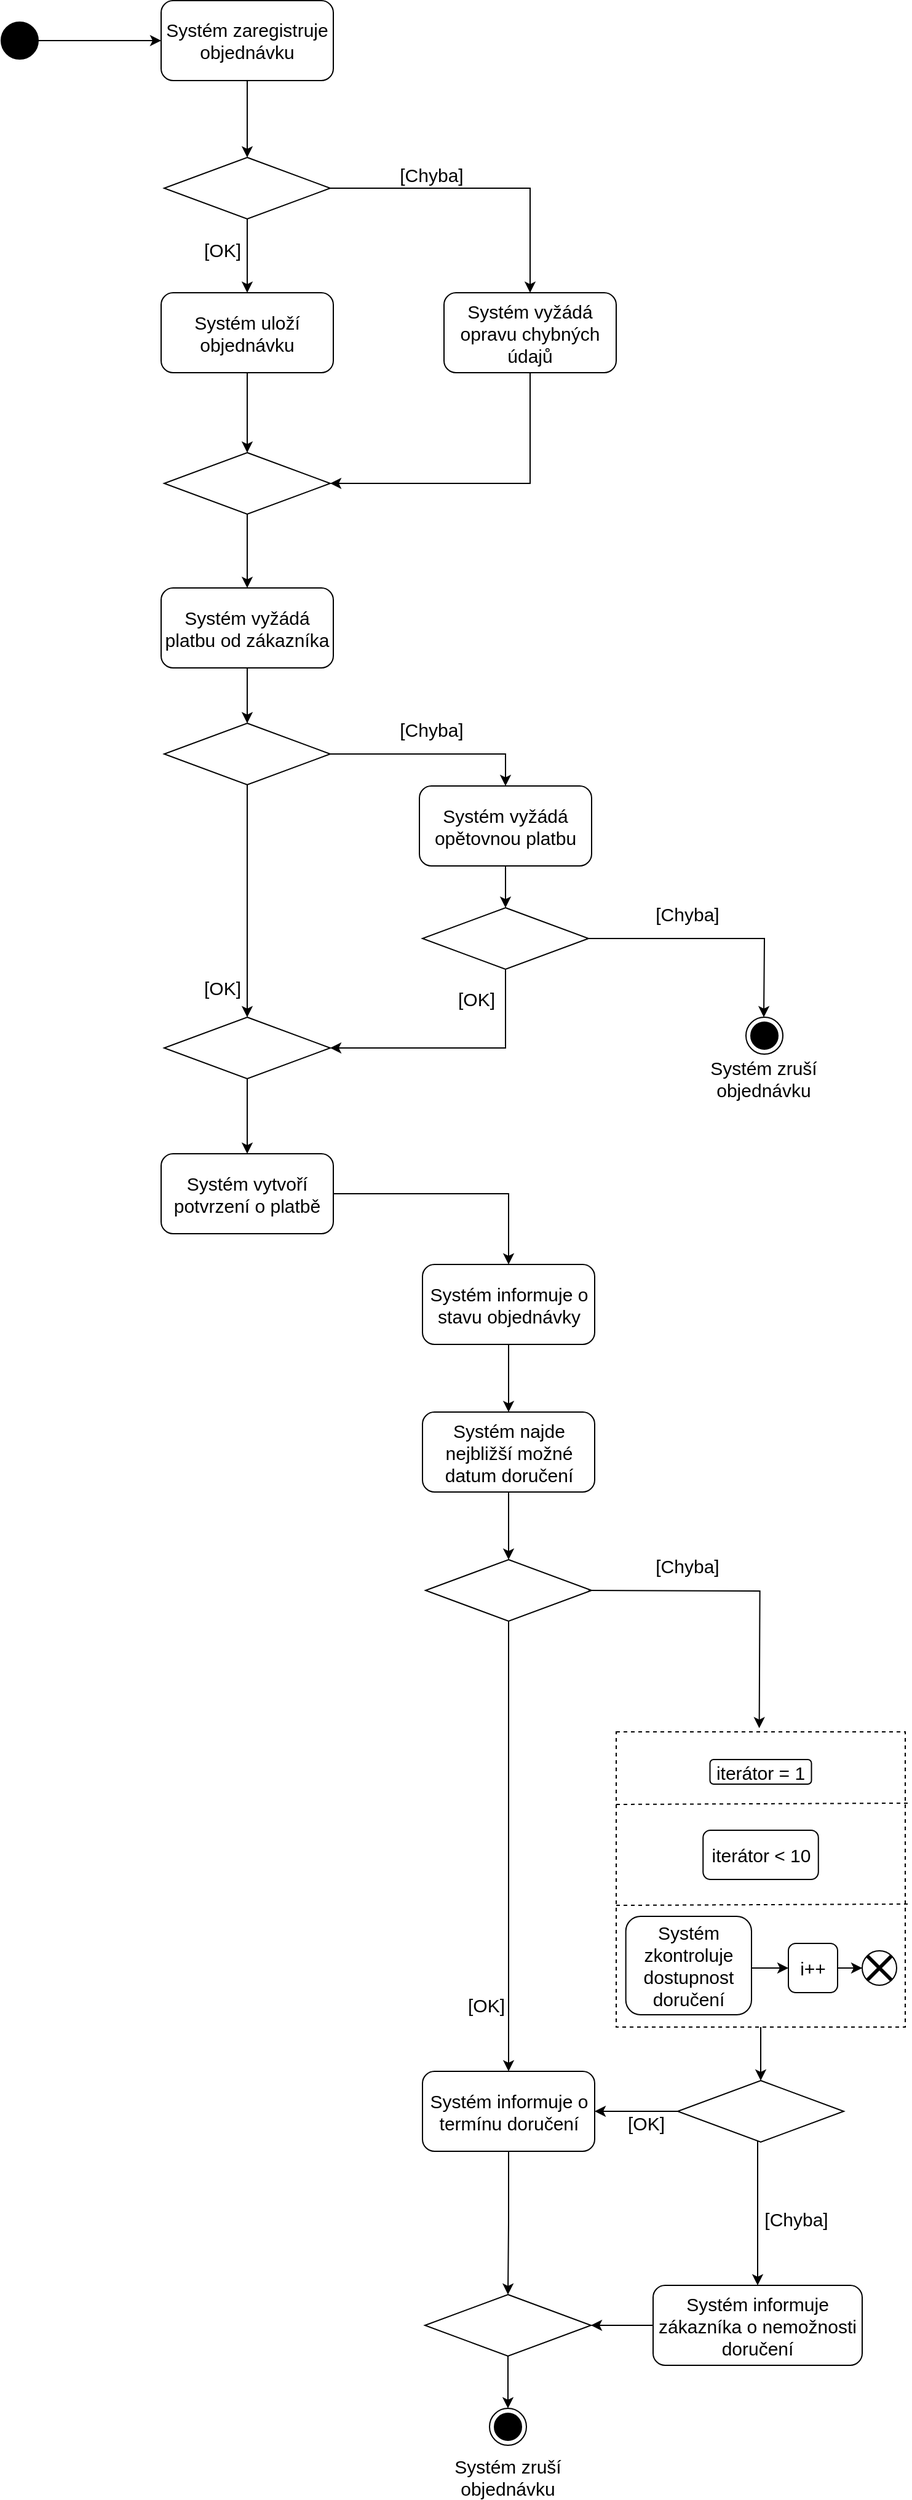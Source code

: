 <mxfile version="20.6.2" type="github">
  <diagram id="MdTIQyyJ0vm53EiqNy7y" name="Stránka-1">
    <mxGraphModel dx="957" dy="535" grid="1" gridSize="10" guides="1" tooltips="1" connect="1" arrows="1" fold="1" page="1" pageScale="1" pageWidth="827" pageHeight="1169" math="0" shadow="0">
      <root>
        <mxCell id="0" />
        <mxCell id="1" parent="0" />
        <mxCell id="dtreTRoyzWoGX0LGxbuo-3" style="edgeStyle=orthogonalEdgeStyle;rounded=0;orthogonalLoop=1;jettySize=auto;html=1;entryX=0;entryY=0.5;entryDx=0;entryDy=0;" parent="1" source="dtreTRoyzWoGX0LGxbuo-1" target="dtreTRoyzWoGX0LGxbuo-2" edge="1">
          <mxGeometry relative="1" as="geometry" />
        </mxCell>
        <mxCell id="dtreTRoyzWoGX0LGxbuo-1" value="" style="ellipse;whiteSpace=wrap;html=1;aspect=fixed;fillColor=#000000;" parent="1" vertex="1">
          <mxGeometry x="160" y="150" width="30" height="30" as="geometry" />
        </mxCell>
        <mxCell id="dtreTRoyzWoGX0LGxbuo-6" style="edgeStyle=orthogonalEdgeStyle;rounded=0;orthogonalLoop=1;jettySize=auto;html=1;entryX=0.5;entryY=0;entryDx=0;entryDy=0;fontSize=15;" parent="1" source="dtreTRoyzWoGX0LGxbuo-2" target="dtreTRoyzWoGX0LGxbuo-5" edge="1">
          <mxGeometry relative="1" as="geometry" />
        </mxCell>
        <mxCell id="dtreTRoyzWoGX0LGxbuo-2" value="&lt;font style=&quot;font-size: 15px;&quot;&gt;Systém zaregistruje objednávku&lt;/font&gt;" style="rounded=1;whiteSpace=wrap;html=1;fillColor=#FFFFFF;" parent="1" vertex="1">
          <mxGeometry x="290" y="132.5" width="140" height="65" as="geometry" />
        </mxCell>
        <mxCell id="dtreTRoyzWoGX0LGxbuo-15" style="edgeStyle=orthogonalEdgeStyle;rounded=0;orthogonalLoop=1;jettySize=auto;html=1;entryX=0.5;entryY=0;entryDx=0;entryDy=0;fontSize=15;" parent="1" source="dtreTRoyzWoGX0LGxbuo-4" target="dtreTRoyzWoGX0LGxbuo-14" edge="1">
          <mxGeometry relative="1" as="geometry" />
        </mxCell>
        <mxCell id="dtreTRoyzWoGX0LGxbuo-4" value="&lt;span style=&quot;font-size: 15px;&quot;&gt;Systém uloží objednávku&lt;/span&gt;" style="rounded=1;whiteSpace=wrap;html=1;fillColor=#FFFFFF;" parent="1" vertex="1">
          <mxGeometry x="290" y="370" width="140" height="65" as="geometry" />
        </mxCell>
        <mxCell id="dtreTRoyzWoGX0LGxbuo-7" style="edgeStyle=orthogonalEdgeStyle;rounded=0;orthogonalLoop=1;jettySize=auto;html=1;entryX=0.5;entryY=0;entryDx=0;entryDy=0;fontSize=15;" parent="1" source="dtreTRoyzWoGX0LGxbuo-5" target="dtreTRoyzWoGX0LGxbuo-4" edge="1">
          <mxGeometry relative="1" as="geometry" />
        </mxCell>
        <mxCell id="dtreTRoyzWoGX0LGxbuo-11" style="edgeStyle=orthogonalEdgeStyle;rounded=0;orthogonalLoop=1;jettySize=auto;html=1;entryX=0.5;entryY=0;entryDx=0;entryDy=0;fontSize=15;" parent="1" source="dtreTRoyzWoGX0LGxbuo-5" target="dtreTRoyzWoGX0LGxbuo-10" edge="1">
          <mxGeometry relative="1" as="geometry" />
        </mxCell>
        <mxCell id="dtreTRoyzWoGX0LGxbuo-5" value="" style="rhombus;whiteSpace=wrap;html=1;fontSize=15;fillColor=#FFFFFF;" parent="1" vertex="1">
          <mxGeometry x="292.5" y="260" width="135" height="50" as="geometry" />
        </mxCell>
        <mxCell id="dtreTRoyzWoGX0LGxbuo-8" value="[OK]" style="text;html=1;strokeColor=none;fillColor=none;align=center;verticalAlign=middle;whiteSpace=wrap;rounded=0;fontSize=15;" parent="1" vertex="1">
          <mxGeometry x="310" y="320" width="60" height="30" as="geometry" />
        </mxCell>
        <mxCell id="dtreTRoyzWoGX0LGxbuo-9" value="[Chyba]" style="text;html=1;strokeColor=none;fillColor=none;align=center;verticalAlign=middle;whiteSpace=wrap;rounded=0;fontSize=15;" parent="1" vertex="1">
          <mxGeometry x="480" y="259" width="60" height="30" as="geometry" />
        </mxCell>
        <mxCell id="dtreTRoyzWoGX0LGxbuo-16" style="edgeStyle=orthogonalEdgeStyle;rounded=0;orthogonalLoop=1;jettySize=auto;html=1;entryX=1;entryY=0.5;entryDx=0;entryDy=0;fontSize=15;exitX=0.5;exitY=1;exitDx=0;exitDy=0;" parent="1" source="dtreTRoyzWoGX0LGxbuo-10" target="dtreTRoyzWoGX0LGxbuo-14" edge="1">
          <mxGeometry relative="1" as="geometry" />
        </mxCell>
        <mxCell id="dtreTRoyzWoGX0LGxbuo-10" value="&lt;font style=&quot;font-size: 15px;&quot;&gt;Systém vyžádá opravu chybných údajů&lt;/font&gt;" style="rounded=1;whiteSpace=wrap;html=1;fillColor=#FFFFFF;" parent="1" vertex="1">
          <mxGeometry x="520" y="370" width="140" height="65" as="geometry" />
        </mxCell>
        <mxCell id="dtreTRoyzWoGX0LGxbuo-18" style="edgeStyle=orthogonalEdgeStyle;rounded=0;orthogonalLoop=1;jettySize=auto;html=1;entryX=0.5;entryY=0;entryDx=0;entryDy=0;fontSize=15;" parent="1" source="dtreTRoyzWoGX0LGxbuo-14" target="dtreTRoyzWoGX0LGxbuo-17" edge="1">
          <mxGeometry relative="1" as="geometry" />
        </mxCell>
        <mxCell id="dtreTRoyzWoGX0LGxbuo-14" value="" style="rhombus;whiteSpace=wrap;html=1;fontSize=15;fillColor=#FFFFFF;" parent="1" vertex="1">
          <mxGeometry x="292.5" y="500" width="135" height="50" as="geometry" />
        </mxCell>
        <mxCell id="dtreTRoyzWoGX0LGxbuo-20" style="edgeStyle=orthogonalEdgeStyle;rounded=0;orthogonalLoop=1;jettySize=auto;html=1;entryX=0.5;entryY=0;entryDx=0;entryDy=0;fontSize=15;" parent="1" source="dtreTRoyzWoGX0LGxbuo-17" target="dtreTRoyzWoGX0LGxbuo-19" edge="1">
          <mxGeometry relative="1" as="geometry" />
        </mxCell>
        <mxCell id="dtreTRoyzWoGX0LGxbuo-17" value="&lt;span style=&quot;font-size: 15px;&quot;&gt;Systém vyžádá platbu od zákazníka&lt;/span&gt;" style="rounded=1;whiteSpace=wrap;html=1;fillColor=#FFFFFF;" parent="1" vertex="1">
          <mxGeometry x="290" y="610" width="140" height="65" as="geometry" />
        </mxCell>
        <mxCell id="dtreTRoyzWoGX0LGxbuo-24" style="edgeStyle=orthogonalEdgeStyle;rounded=0;orthogonalLoop=1;jettySize=auto;html=1;entryX=0.5;entryY=0;entryDx=0;entryDy=0;fontSize=15;" parent="1" source="dtreTRoyzWoGX0LGxbuo-19" edge="1">
          <mxGeometry relative="1" as="geometry">
            <mxPoint x="360.0" y="959" as="targetPoint" />
          </mxGeometry>
        </mxCell>
        <mxCell id="dtreTRoyzWoGX0LGxbuo-26" style="edgeStyle=orthogonalEdgeStyle;rounded=0;orthogonalLoop=1;jettySize=auto;html=1;fontSize=15;" parent="1" source="dtreTRoyzWoGX0LGxbuo-19" target="dtreTRoyzWoGX0LGxbuo-25" edge="1">
          <mxGeometry relative="1" as="geometry" />
        </mxCell>
        <mxCell id="dtreTRoyzWoGX0LGxbuo-19" value="" style="rhombus;whiteSpace=wrap;html=1;fontSize=15;fillColor=#FFFFFF;" parent="1" vertex="1">
          <mxGeometry x="292.5" y="720" width="135" height="50" as="geometry" />
        </mxCell>
        <mxCell id="dtreTRoyzWoGX0LGxbuo-21" value="[OK]" style="text;html=1;strokeColor=none;fillColor=none;align=center;verticalAlign=middle;whiteSpace=wrap;rounded=0;fontSize=15;" parent="1" vertex="1">
          <mxGeometry x="310" y="920" width="60" height="30" as="geometry" />
        </mxCell>
        <mxCell id="dtreTRoyzWoGX0LGxbuo-22" value="[Chyba]" style="text;html=1;strokeColor=none;fillColor=none;align=center;verticalAlign=middle;whiteSpace=wrap;rounded=0;fontSize=15;" parent="1" vertex="1">
          <mxGeometry x="480" y="710" width="60" height="30" as="geometry" />
        </mxCell>
        <mxCell id="dtreTRoyzWoGX0LGxbuo-33" style="edgeStyle=orthogonalEdgeStyle;rounded=0;orthogonalLoop=1;jettySize=auto;html=1;entryX=0.5;entryY=0;entryDx=0;entryDy=0;fontSize=15;" parent="1" source="dtreTRoyzWoGX0LGxbuo-25" target="dtreTRoyzWoGX0LGxbuo-29" edge="1">
          <mxGeometry relative="1" as="geometry" />
        </mxCell>
        <mxCell id="dtreTRoyzWoGX0LGxbuo-25" value="&lt;span style=&quot;font-size: 15px;&quot;&gt;Systém vyžádá opětovnou platbu&lt;/span&gt;" style="rounded=1;whiteSpace=wrap;html=1;fillColor=#FFFFFF;" parent="1" vertex="1">
          <mxGeometry x="500" y="771" width="140" height="65" as="geometry" />
        </mxCell>
        <mxCell id="dtreTRoyzWoGX0LGxbuo-28" style="edgeStyle=orthogonalEdgeStyle;rounded=0;orthogonalLoop=1;jettySize=auto;html=1;fontSize=15;entryX=0.5;entryY=0;entryDx=0;entryDy=0;" parent="1" source="dtreTRoyzWoGX0LGxbuo-29" edge="1">
          <mxGeometry relative="1" as="geometry">
            <mxPoint x="780" y="959" as="targetPoint" />
          </mxGeometry>
        </mxCell>
        <mxCell id="dtreTRoyzWoGX0LGxbuo-34" style="edgeStyle=orthogonalEdgeStyle;rounded=0;orthogonalLoop=1;jettySize=auto;html=1;entryX=1;entryY=0.5;entryDx=0;entryDy=0;fontSize=15;" parent="1" source="dtreTRoyzWoGX0LGxbuo-29" target="dtreTRoyzWoGX0LGxbuo-79" edge="1">
          <mxGeometry relative="1" as="geometry">
            <mxPoint x="430.0" y="991.5" as="targetPoint" />
            <Array as="points">
              <mxPoint x="570" y="984" />
            </Array>
          </mxGeometry>
        </mxCell>
        <mxCell id="dtreTRoyzWoGX0LGxbuo-29" value="" style="rhombus;whiteSpace=wrap;html=1;fontSize=15;fillColor=#FFFFFF;" parent="1" vertex="1">
          <mxGeometry x="502.5" y="870" width="135" height="50" as="geometry" />
        </mxCell>
        <mxCell id="dtreTRoyzWoGX0LGxbuo-30" value="[OK]" style="text;html=1;strokeColor=none;fillColor=none;align=center;verticalAlign=middle;whiteSpace=wrap;rounded=0;fontSize=15;" parent="1" vertex="1">
          <mxGeometry x="520" y="928" width="52.5" height="31" as="geometry" />
        </mxCell>
        <mxCell id="dtreTRoyzWoGX0LGxbuo-31" value="[Chyba]" style="text;html=1;strokeColor=none;fillColor=none;align=center;verticalAlign=middle;whiteSpace=wrap;rounded=0;fontSize=15;" parent="1" vertex="1">
          <mxGeometry x="687.5" y="860" width="60" height="30" as="geometry" />
        </mxCell>
        <mxCell id="dtreTRoyzWoGX0LGxbuo-41" style="edgeStyle=orthogonalEdgeStyle;rounded=0;orthogonalLoop=1;jettySize=auto;html=1;fontSize=15;entryX=0.5;entryY=0;entryDx=0;entryDy=0;exitX=1;exitY=0.5;exitDx=0;exitDy=0;" parent="1" source="dtreTRoyzWoGX0LGxbuo-80" target="dtreTRoyzWoGX0LGxbuo-39" edge="1">
          <mxGeometry relative="1" as="geometry">
            <mxPoint x="494.966" y="1099.987" as="sourcePoint" />
            <mxPoint x="572.5" y="1155" as="targetPoint" />
          </mxGeometry>
        </mxCell>
        <mxCell id="dtreTRoyzWoGX0LGxbuo-43" style="edgeStyle=orthogonalEdgeStyle;rounded=0;orthogonalLoop=1;jettySize=auto;html=1;fontSize=15;" parent="1" source="dtreTRoyzWoGX0LGxbuo-39" target="dtreTRoyzWoGX0LGxbuo-42" edge="1">
          <mxGeometry relative="1" as="geometry" />
        </mxCell>
        <mxCell id="dtreTRoyzWoGX0LGxbuo-39" value="&lt;span style=&quot;font-size: 15px;&quot;&gt;Systém informuje o stavu objednávky&lt;/span&gt;" style="rounded=1;whiteSpace=wrap;html=1;fillColor=#FFFFFF;" parent="1" vertex="1">
          <mxGeometry x="502.5" y="1160" width="140" height="65" as="geometry" />
        </mxCell>
        <mxCell id="dtreTRoyzWoGX0LGxbuo-45" style="edgeStyle=orthogonalEdgeStyle;rounded=0;orthogonalLoop=1;jettySize=auto;html=1;entryX=0.5;entryY=0;entryDx=0;entryDy=0;fontSize=15;" parent="1" source="dtreTRoyzWoGX0LGxbuo-42" target="dtreTRoyzWoGX0LGxbuo-44" edge="1">
          <mxGeometry relative="1" as="geometry" />
        </mxCell>
        <mxCell id="dtreTRoyzWoGX0LGxbuo-42" value="&lt;span style=&quot;font-size: 15px;&quot;&gt;Systém najde nejbližší možné datum doručení&lt;/span&gt;" style="rounded=1;whiteSpace=wrap;html=1;fillColor=#FFFFFF;" parent="1" vertex="1">
          <mxGeometry x="502.5" y="1280" width="140" height="65" as="geometry" />
        </mxCell>
        <mxCell id="dtreTRoyzWoGX0LGxbuo-51" style="edgeStyle=orthogonalEdgeStyle;rounded=0;orthogonalLoop=1;jettySize=auto;html=1;entryX=0.5;entryY=0;entryDx=0;entryDy=0;fontSize=15;exitX=0.5;exitY=1;exitDx=0;exitDy=0;" parent="1" source="dtreTRoyzWoGX0LGxbuo-44" target="dtreTRoyzWoGX0LGxbuo-50" edge="1">
          <mxGeometry relative="1" as="geometry">
            <mxPoint x="570" y="1730" as="sourcePoint" />
          </mxGeometry>
        </mxCell>
        <mxCell id="dtreTRoyzWoGX0LGxbuo-44" value="" style="rhombus;whiteSpace=wrap;html=1;fontSize=15;fillColor=#FFFFFF;" parent="1" vertex="1">
          <mxGeometry x="505" y="1400" width="135" height="50" as="geometry" />
        </mxCell>
        <mxCell id="dtreTRoyzWoGX0LGxbuo-46" style="edgeStyle=orthogonalEdgeStyle;rounded=0;orthogonalLoop=1;jettySize=auto;html=1;fontSize=15;entryX=0.545;entryY=-0.046;entryDx=0;entryDy=0;entryPerimeter=0;" parent="1" edge="1">
          <mxGeometry relative="1" as="geometry">
            <mxPoint x="776.3" y="1537.01" as="targetPoint" />
            <mxPoint x="637.5" y="1425" as="sourcePoint" />
          </mxGeometry>
        </mxCell>
        <mxCell id="dtreTRoyzWoGX0LGxbuo-48" value="[OK]" style="text;html=1;strokeColor=none;fillColor=none;align=center;verticalAlign=middle;whiteSpace=wrap;rounded=0;fontSize=15;" parent="1" vertex="1">
          <mxGeometry x="528" y="1746" width="52.5" height="31" as="geometry" />
        </mxCell>
        <mxCell id="dtreTRoyzWoGX0LGxbuo-49" value="[Chyba]" style="text;html=1;strokeColor=none;fillColor=none;align=center;verticalAlign=middle;whiteSpace=wrap;rounded=0;fontSize=15;" parent="1" vertex="1">
          <mxGeometry x="687.5" y="1390" width="60" height="30" as="geometry" />
        </mxCell>
        <mxCell id="dtreTRoyzWoGX0LGxbuo-73" style="edgeStyle=orthogonalEdgeStyle;rounded=0;orthogonalLoop=1;jettySize=auto;html=1;entryX=0.5;entryY=0;entryDx=0;entryDy=0;fontSize=15;" parent="1" source="dtreTRoyzWoGX0LGxbuo-50" target="dtreTRoyzWoGX0LGxbuo-72" edge="1">
          <mxGeometry relative="1" as="geometry" />
        </mxCell>
        <mxCell id="dtreTRoyzWoGX0LGxbuo-50" value="&lt;span style=&quot;font-size: 15px;&quot;&gt;Systém informuje o termínu doručení&lt;/span&gt;" style="rounded=1;whiteSpace=wrap;html=1;fillColor=#FFFFFF;" parent="1" vertex="1">
          <mxGeometry x="502.5" y="1816" width="140" height="65" as="geometry" />
        </mxCell>
        <mxCell id="dtreTRoyzWoGX0LGxbuo-66" style="edgeStyle=orthogonalEdgeStyle;rounded=0;orthogonalLoop=1;jettySize=auto;html=1;entryX=0.5;entryY=0;entryDx=0;entryDy=0;fontSize=15;" parent="1" source="dtreTRoyzWoGX0LGxbuo-53" target="dtreTRoyzWoGX0LGxbuo-65" edge="1">
          <mxGeometry relative="1" as="geometry" />
        </mxCell>
        <mxCell id="dtreTRoyzWoGX0LGxbuo-53" value="" style="rounded=0;whiteSpace=wrap;html=1;fontSize=15;fillColor=#FFFFFF;dashed=1;strokeWidth=1;" parent="1" vertex="1">
          <mxGeometry x="660" y="1540" width="235" height="240" as="geometry" />
        </mxCell>
        <mxCell id="dtreTRoyzWoGX0LGxbuo-54" value="&lt;span style=&quot;font-size: 15px;&quot;&gt;iterátor = 1&lt;/span&gt;" style="rounded=1;whiteSpace=wrap;html=1;fillColor=#FFFFFF;" parent="1" vertex="1">
          <mxGeometry x="736.25" y="1562.5" width="82.5" height="20" as="geometry" />
        </mxCell>
        <mxCell id="dtreTRoyzWoGX0LGxbuo-55" value="" style="endArrow=none;dashed=1;html=1;rounded=0;fontSize=15;" parent="1" target="dtreTRoyzWoGX0LGxbuo-53" edge="1">
          <mxGeometry width="50" height="50" relative="1" as="geometry">
            <mxPoint x="660" y="1612.5" as="sourcePoint" />
            <mxPoint x="710" y="1562.5" as="targetPoint" />
          </mxGeometry>
        </mxCell>
        <mxCell id="dtreTRoyzWoGX0LGxbuo-56" value="" style="endArrow=none;dashed=1;html=1;rounded=0;fontSize=15;entryX=1.011;entryY=0.329;entryDx=0;entryDy=0;entryPerimeter=0;" parent="1" edge="1">
          <mxGeometry width="50" height="50" relative="1" as="geometry">
            <mxPoint x="660" y="1599" as="sourcePoint" />
            <mxPoint x="897.585" y="1597.96" as="targetPoint" />
          </mxGeometry>
        </mxCell>
        <mxCell id="dtreTRoyzWoGX0LGxbuo-57" value="&lt;span style=&quot;font-size: 15px;&quot;&gt;iterátor &amp;lt; 10&lt;/span&gt;" style="rounded=1;whiteSpace=wrap;html=1;fillColor=#FFFFFF;" parent="1" vertex="1">
          <mxGeometry x="730.63" y="1620" width="93.75" height="40" as="geometry" />
        </mxCell>
        <mxCell id="dtreTRoyzWoGX0LGxbuo-58" value="" style="endArrow=none;dashed=1;html=1;rounded=0;fontSize=15;entryX=1.011;entryY=0.329;entryDx=0;entryDy=0;entryPerimeter=0;" parent="1" edge="1">
          <mxGeometry width="50" height="50" relative="1" as="geometry">
            <mxPoint x="660" y="1681.04" as="sourcePoint" />
            <mxPoint x="897.585" y="1680" as="targetPoint" />
          </mxGeometry>
        </mxCell>
        <mxCell id="dtreTRoyzWoGX0LGxbuo-62" style="edgeStyle=orthogonalEdgeStyle;rounded=0;orthogonalLoop=1;jettySize=auto;html=1;fontSize=15;" parent="1" source="dtreTRoyzWoGX0LGxbuo-59" target="dtreTRoyzWoGX0LGxbuo-60" edge="1">
          <mxGeometry relative="1" as="geometry">
            <Array as="points">
              <mxPoint x="780" y="1732" />
              <mxPoint x="780" y="1732" />
            </Array>
          </mxGeometry>
        </mxCell>
        <mxCell id="dtreTRoyzWoGX0LGxbuo-59" value="&lt;span style=&quot;font-size: 15px;&quot;&gt;Systém zkontroluje dostupnost doručení&lt;/span&gt;" style="rounded=1;whiteSpace=wrap;html=1;fillColor=#FFFFFF;" parent="1" vertex="1">
          <mxGeometry x="667.82" y="1690" width="102.18" height="80" as="geometry" />
        </mxCell>
        <mxCell id="dtreTRoyzWoGX0LGxbuo-63" style="edgeStyle=orthogonalEdgeStyle;rounded=0;orthogonalLoop=1;jettySize=auto;html=1;entryX=0;entryY=0.5;entryDx=0;entryDy=0;fontSize=15;" parent="1" source="dtreTRoyzWoGX0LGxbuo-60" target="dtreTRoyzWoGX0LGxbuo-61" edge="1">
          <mxGeometry relative="1" as="geometry" />
        </mxCell>
        <mxCell id="dtreTRoyzWoGX0LGxbuo-60" value="&lt;span style=&quot;font-size: 15px;&quot;&gt;i++&lt;/span&gt;" style="rounded=1;whiteSpace=wrap;html=1;fillColor=#FFFFFF;" parent="1" vertex="1">
          <mxGeometry x="800" y="1712" width="40" height="40" as="geometry" />
        </mxCell>
        <mxCell id="dtreTRoyzWoGX0LGxbuo-61" value="" style="ellipse;whiteSpace=wrap;html=1;aspect=fixed;strokeWidth=1;fontSize=15;fillColor=#FFFFFF;" parent="1" vertex="1">
          <mxGeometry x="860" y="1718" width="28" height="28" as="geometry" />
        </mxCell>
        <mxCell id="dtreTRoyzWoGX0LGxbuo-64" value="" style="shape=umlDestroy;whiteSpace=wrap;html=1;strokeWidth=3;fontSize=15;fillColor=#FFFFFF;" parent="1" vertex="1">
          <mxGeometry x="864" y="1722" width="20" height="20" as="geometry" />
        </mxCell>
        <mxCell id="dtreTRoyzWoGX0LGxbuo-67" style="edgeStyle=orthogonalEdgeStyle;rounded=0;orthogonalLoop=1;jettySize=auto;html=1;entryX=1;entryY=0.5;entryDx=0;entryDy=0;fontSize=15;" parent="1" source="dtreTRoyzWoGX0LGxbuo-65" target="dtreTRoyzWoGX0LGxbuo-50" edge="1">
          <mxGeometry relative="1" as="geometry" />
        </mxCell>
        <mxCell id="dtreTRoyzWoGX0LGxbuo-70" style="edgeStyle=orthogonalEdgeStyle;rounded=0;orthogonalLoop=1;jettySize=auto;html=1;entryX=0.5;entryY=0;entryDx=0;entryDy=0;fontSize=15;" parent="1" source="dtreTRoyzWoGX0LGxbuo-65" target="dtreTRoyzWoGX0LGxbuo-69" edge="1">
          <mxGeometry relative="1" as="geometry">
            <Array as="points">
              <mxPoint x="775" y="1900" />
              <mxPoint x="775" y="1900" />
            </Array>
          </mxGeometry>
        </mxCell>
        <mxCell id="dtreTRoyzWoGX0LGxbuo-65" value="" style="rhombus;whiteSpace=wrap;html=1;fontSize=15;fillColor=#FFFFFF;" parent="1" vertex="1">
          <mxGeometry x="710" y="1823.5" width="135" height="50" as="geometry" />
        </mxCell>
        <mxCell id="dtreTRoyzWoGX0LGxbuo-68" value="[OK]" style="text;html=1;strokeColor=none;fillColor=none;align=center;verticalAlign=middle;whiteSpace=wrap;rounded=0;fontSize=15;" parent="1" vertex="1">
          <mxGeometry x="657.5" y="1842.5" width="52.5" height="31" as="geometry" />
        </mxCell>
        <mxCell id="dtreTRoyzWoGX0LGxbuo-74" style="edgeStyle=orthogonalEdgeStyle;rounded=0;orthogonalLoop=1;jettySize=auto;html=1;entryX=1;entryY=0.5;entryDx=0;entryDy=0;fontSize=15;" parent="1" source="dtreTRoyzWoGX0LGxbuo-69" target="dtreTRoyzWoGX0LGxbuo-72" edge="1">
          <mxGeometry relative="1" as="geometry" />
        </mxCell>
        <mxCell id="dtreTRoyzWoGX0LGxbuo-69" value="&lt;span style=&quot;font-size: 15px;&quot;&gt;Systém informuje zákazníka o nemožnosti doručení&lt;/span&gt;" style="rounded=1;whiteSpace=wrap;html=1;fillColor=#FFFFFF;" parent="1" vertex="1">
          <mxGeometry x="690" y="1990" width="170" height="65" as="geometry" />
        </mxCell>
        <mxCell id="dtreTRoyzWoGX0LGxbuo-71" value="[Chyba]" style="text;html=1;strokeColor=none;fillColor=none;align=center;verticalAlign=middle;whiteSpace=wrap;rounded=0;fontSize=15;" parent="1" vertex="1">
          <mxGeometry x="780" y="1920" width="52.5" height="31" as="geometry" />
        </mxCell>
        <mxCell id="dtreTRoyzWoGX0LGxbuo-76" style="edgeStyle=orthogonalEdgeStyle;rounded=0;orthogonalLoop=1;jettySize=auto;html=1;entryX=0.5;entryY=0;entryDx=0;entryDy=0;fontSize=15;" parent="1" source="dtreTRoyzWoGX0LGxbuo-72" target="dtreTRoyzWoGX0LGxbuo-75" edge="1">
          <mxGeometry relative="1" as="geometry" />
        </mxCell>
        <mxCell id="dtreTRoyzWoGX0LGxbuo-72" value="" style="rhombus;whiteSpace=wrap;html=1;fontSize=15;fillColor=#FFFFFF;" parent="1" vertex="1">
          <mxGeometry x="504.5" y="1997.5" width="135" height="50" as="geometry" />
        </mxCell>
        <mxCell id="dtreTRoyzWoGX0LGxbuo-75" value="" style="ellipse;html=1;shape=endState;fillColor=#000000;strokeColor=#000000;strokeWidth=1;fontSize=15;" parent="1" vertex="1">
          <mxGeometry x="557" y="2090" width="30" height="30" as="geometry" />
        </mxCell>
        <mxCell id="dtreTRoyzWoGX0LGxbuo-77" value="" style="ellipse;html=1;shape=endState;fillColor=#000000;strokeColor=#000000;strokeWidth=1;fontSize=15;" parent="1" vertex="1">
          <mxGeometry x="765.5" y="959" width="30" height="30" as="geometry" />
        </mxCell>
        <mxCell id="dtreTRoyzWoGX0LGxbuo-78" value="Systém zruší objednávku" style="text;html=1;strokeColor=none;fillColor=none;align=center;verticalAlign=middle;whiteSpace=wrap;rounded=0;fontSize=15;" parent="1" vertex="1">
          <mxGeometry x="729.32" y="993" width="102.37" height="31" as="geometry" />
        </mxCell>
        <mxCell id="dtreTRoyzWoGX0LGxbuo-81" style="edgeStyle=orthogonalEdgeStyle;rounded=0;orthogonalLoop=1;jettySize=auto;html=1;entryX=0.5;entryY=0;entryDx=0;entryDy=0;fontSize=15;" parent="1" source="dtreTRoyzWoGX0LGxbuo-79" target="dtreTRoyzWoGX0LGxbuo-80" edge="1">
          <mxGeometry relative="1" as="geometry" />
        </mxCell>
        <mxCell id="dtreTRoyzWoGX0LGxbuo-79" value="" style="rhombus;whiteSpace=wrap;html=1;fontSize=15;fillColor=#FFFFFF;" parent="1" vertex="1">
          <mxGeometry x="292.5" y="959" width="135" height="50" as="geometry" />
        </mxCell>
        <mxCell id="dtreTRoyzWoGX0LGxbuo-80" value="&lt;span style=&quot;font-size: 15px;&quot;&gt;Systém vytvoří potvrzení o platbě&lt;/span&gt;" style="rounded=1;whiteSpace=wrap;html=1;fillColor=#FFFFFF;" parent="1" vertex="1">
          <mxGeometry x="290" y="1070" width="140" height="65" as="geometry" />
        </mxCell>
        <mxCell id="dtreTRoyzWoGX0LGxbuo-82" value="Systém zruší objednávku" style="text;html=1;strokeColor=none;fillColor=none;align=center;verticalAlign=middle;whiteSpace=wrap;rounded=0;fontSize=15;" parent="1" vertex="1">
          <mxGeometry x="516.81" y="2130" width="110.38" height="31" as="geometry" />
        </mxCell>
      </root>
    </mxGraphModel>
  </diagram>
</mxfile>

